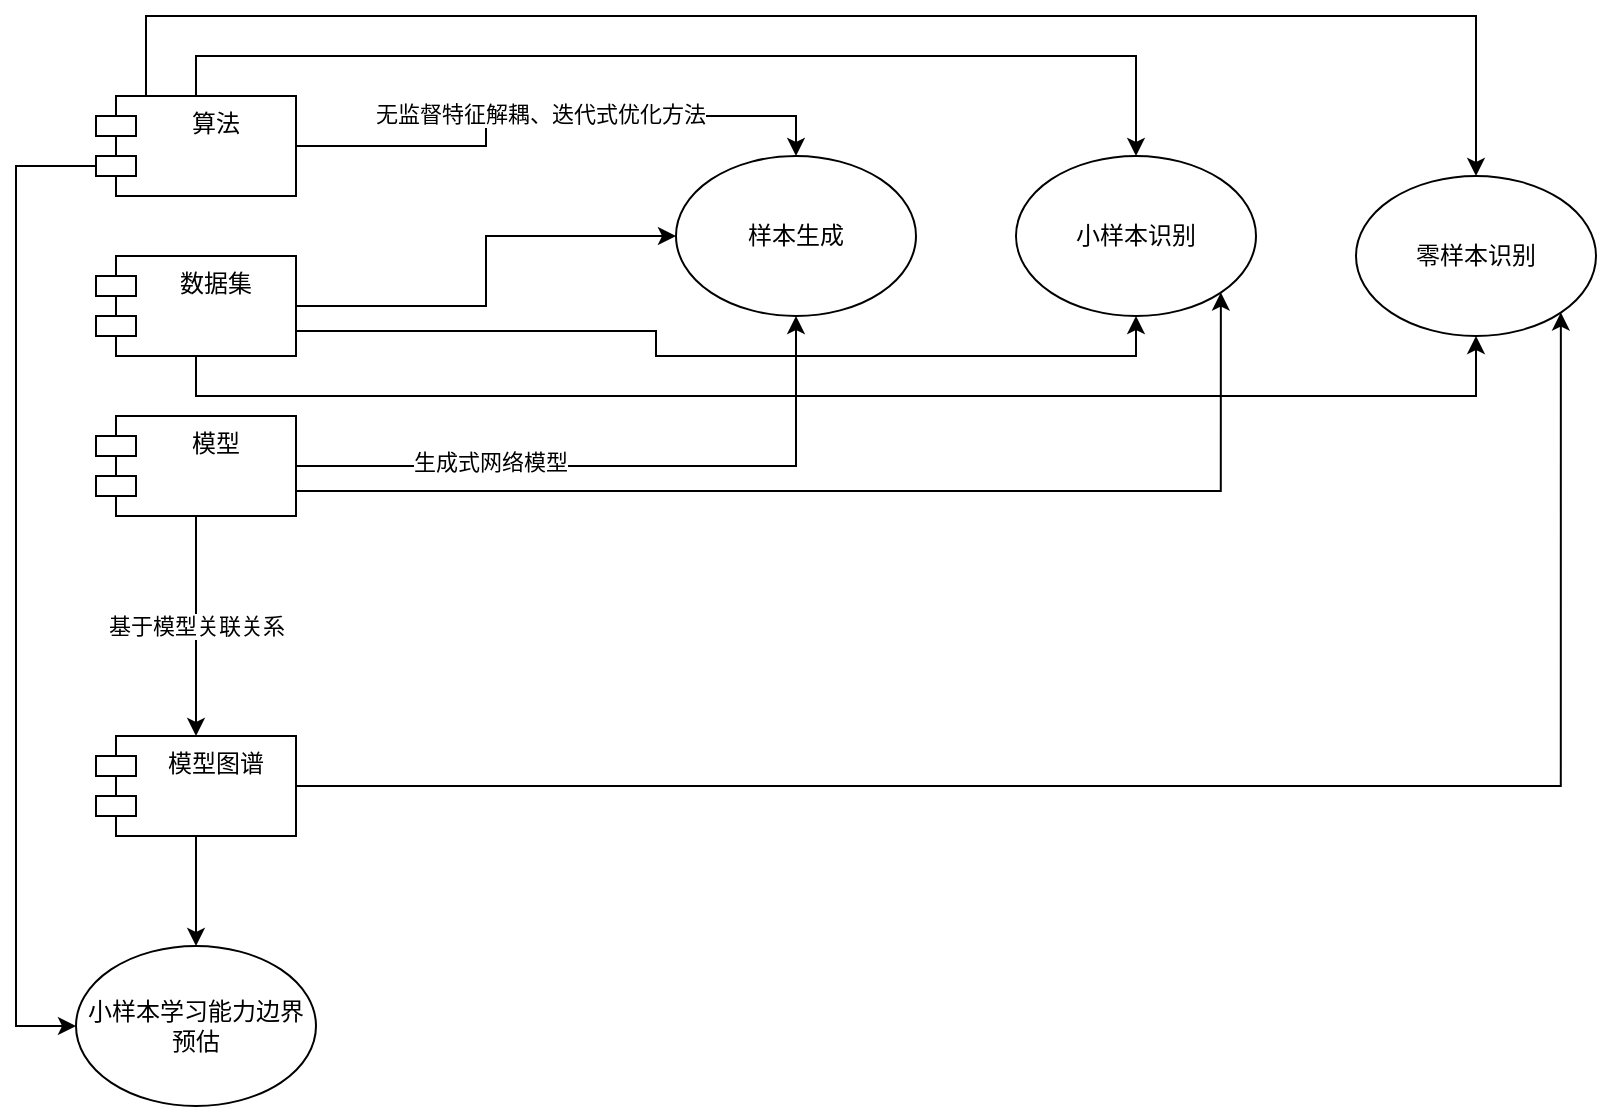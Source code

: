 <mxfile version="15.9.1" type="github">
  <diagram id="bT_RvdWp8NG1J4fWEcfj" name="Page-1">
    <mxGraphModel dx="946" dy="621" grid="1" gridSize="10" guides="1" tooltips="1" connect="1" arrows="1" fold="1" page="1" pageScale="1" pageWidth="827" pageHeight="1169" math="0" shadow="0">
      <root>
        <mxCell id="0" />
        <mxCell id="1" parent="0" />
        <mxCell id="IkrvqSo3CmZzaB0OyivU-16" style="edgeStyle=orthogonalEdgeStyle;rounded=0;orthogonalLoop=1;jettySize=auto;html=1;exitX=1;exitY=0.5;exitDx=0;exitDy=0;entryX=0.5;entryY=1;entryDx=0;entryDy=0;" edge="1" parent="1" source="R1089J_MRiyUl4vDYddP-1" target="IkrvqSo3CmZzaB0OyivU-12">
          <mxGeometry relative="1" as="geometry">
            <Array as="points">
              <mxPoint x="410" y="305" />
            </Array>
          </mxGeometry>
        </mxCell>
        <mxCell id="IkrvqSo3CmZzaB0OyivU-19" value="生成式网络模型" style="edgeLabel;html=1;align=center;verticalAlign=middle;resizable=0;points=[];" vertex="1" connectable="0" parent="IkrvqSo3CmZzaB0OyivU-16">
          <mxGeometry x="-0.403" y="2" relative="1" as="geometry">
            <mxPoint as="offset" />
          </mxGeometry>
        </mxCell>
        <mxCell id="IkrvqSo3CmZzaB0OyivU-20" value="基于模型关联关系" style="edgeStyle=orthogonalEdgeStyle;rounded=0;orthogonalLoop=1;jettySize=auto;html=1;exitX=0.5;exitY=1;exitDx=0;exitDy=0;entryX=0.5;entryY=0;entryDx=0;entryDy=0;" edge="1" parent="1" source="R1089J_MRiyUl4vDYddP-1" target="R1089J_MRiyUl4vDYddP-3">
          <mxGeometry relative="1" as="geometry" />
        </mxCell>
        <mxCell id="IkrvqSo3CmZzaB0OyivU-27" style="edgeStyle=orthogonalEdgeStyle;rounded=0;orthogonalLoop=1;jettySize=auto;html=1;exitX=1;exitY=0.75;exitDx=0;exitDy=0;entryX=1;entryY=1;entryDx=0;entryDy=0;" edge="1" parent="1" source="R1089J_MRiyUl4vDYddP-1" target="IkrvqSo3CmZzaB0OyivU-17">
          <mxGeometry relative="1" as="geometry" />
        </mxCell>
        <mxCell id="R1089J_MRiyUl4vDYddP-1" value="模型" style="shape=module;align=left;spacingLeft=20;align=center;verticalAlign=top;" parent="1" vertex="1">
          <mxGeometry x="60" y="280" width="100" height="50" as="geometry" />
        </mxCell>
        <mxCell id="IkrvqSo3CmZzaB0OyivU-15" style="edgeStyle=orthogonalEdgeStyle;rounded=0;orthogonalLoop=1;jettySize=auto;html=1;exitX=1;exitY=0.5;exitDx=0;exitDy=0;entryX=0;entryY=0.5;entryDx=0;entryDy=0;" edge="1" parent="1" source="R1089J_MRiyUl4vDYddP-2" target="IkrvqSo3CmZzaB0OyivU-12">
          <mxGeometry relative="1" as="geometry" />
        </mxCell>
        <mxCell id="IkrvqSo3CmZzaB0OyivU-26" style="edgeStyle=orthogonalEdgeStyle;rounded=0;orthogonalLoop=1;jettySize=auto;html=1;exitX=1;exitY=0.75;exitDx=0;exitDy=0;entryX=0.5;entryY=1;entryDx=0;entryDy=0;" edge="1" parent="1" source="R1089J_MRiyUl4vDYddP-2" target="IkrvqSo3CmZzaB0OyivU-17">
          <mxGeometry relative="1" as="geometry" />
        </mxCell>
        <mxCell id="IkrvqSo3CmZzaB0OyivU-30" style="edgeStyle=orthogonalEdgeStyle;rounded=0;orthogonalLoop=1;jettySize=auto;html=1;entryX=0.5;entryY=1;entryDx=0;entryDy=0;exitX=0.5;exitY=1;exitDx=0;exitDy=0;" edge="1" parent="1" source="R1089J_MRiyUl4vDYddP-2" target="IkrvqSo3CmZzaB0OyivU-28">
          <mxGeometry relative="1" as="geometry">
            <mxPoint x="150" y="250" as="sourcePoint" />
            <Array as="points">
              <mxPoint x="110" y="270" />
              <mxPoint x="750" y="270" />
            </Array>
          </mxGeometry>
        </mxCell>
        <mxCell id="R1089J_MRiyUl4vDYddP-2" value="数据集" style="shape=module;align=left;spacingLeft=20;align=center;verticalAlign=top;" parent="1" vertex="1">
          <mxGeometry x="60" y="200" width="100" height="50" as="geometry" />
        </mxCell>
        <mxCell id="IkrvqSo3CmZzaB0OyivU-22" style="edgeStyle=orthogonalEdgeStyle;rounded=0;orthogonalLoop=1;jettySize=auto;html=1;entryX=0.5;entryY=0;entryDx=0;entryDy=0;" edge="1" parent="1" source="R1089J_MRiyUl4vDYddP-3" target="IkrvqSo3CmZzaB0OyivU-21">
          <mxGeometry relative="1" as="geometry" />
        </mxCell>
        <mxCell id="IkrvqSo3CmZzaB0OyivU-31" style="edgeStyle=orthogonalEdgeStyle;rounded=0;orthogonalLoop=1;jettySize=auto;html=1;exitX=1;exitY=0.5;exitDx=0;exitDy=0;entryX=1;entryY=1;entryDx=0;entryDy=0;" edge="1" parent="1" source="R1089J_MRiyUl4vDYddP-3" target="IkrvqSo3CmZzaB0OyivU-28">
          <mxGeometry relative="1" as="geometry">
            <mxPoint x="540" y="460" as="targetPoint" />
          </mxGeometry>
        </mxCell>
        <mxCell id="R1089J_MRiyUl4vDYddP-3" value="模型图谱" style="shape=module;align=left;spacingLeft=20;align=center;verticalAlign=top;" parent="1" vertex="1">
          <mxGeometry x="60" y="440" width="100" height="50" as="geometry" />
        </mxCell>
        <mxCell id="IkrvqSo3CmZzaB0OyivU-14" style="edgeStyle=orthogonalEdgeStyle;rounded=0;orthogonalLoop=1;jettySize=auto;html=1;entryX=0.5;entryY=0;entryDx=0;entryDy=0;" edge="1" parent="1" source="IkrvqSo3CmZzaB0OyivU-3" target="IkrvqSo3CmZzaB0OyivU-12">
          <mxGeometry relative="1" as="geometry" />
        </mxCell>
        <mxCell id="IkrvqSo3CmZzaB0OyivU-18" value="无监督特征解耦、迭代式优化方法" style="edgeLabel;html=1;align=center;verticalAlign=middle;resizable=0;points=[];" vertex="1" connectable="0" parent="IkrvqSo3CmZzaB0OyivU-14">
          <mxGeometry x="-0.039" y="1" relative="1" as="geometry">
            <mxPoint as="offset" />
          </mxGeometry>
        </mxCell>
        <mxCell id="IkrvqSo3CmZzaB0OyivU-24" style="edgeStyle=orthogonalEdgeStyle;rounded=0;orthogonalLoop=1;jettySize=auto;html=1;exitX=0;exitY=0;exitDx=0;exitDy=35;exitPerimeter=0;entryX=0;entryY=0.5;entryDx=0;entryDy=0;" edge="1" parent="1" source="IkrvqSo3CmZzaB0OyivU-3" target="IkrvqSo3CmZzaB0OyivU-21">
          <mxGeometry relative="1" as="geometry">
            <Array as="points">
              <mxPoint x="20" y="155" />
              <mxPoint x="20" y="585" />
            </Array>
          </mxGeometry>
        </mxCell>
        <mxCell id="IkrvqSo3CmZzaB0OyivU-25" style="edgeStyle=orthogonalEdgeStyle;rounded=0;orthogonalLoop=1;jettySize=auto;html=1;exitX=0.5;exitY=0;exitDx=0;exitDy=0;entryX=0.5;entryY=0;entryDx=0;entryDy=0;" edge="1" parent="1" source="IkrvqSo3CmZzaB0OyivU-3" target="IkrvqSo3CmZzaB0OyivU-17">
          <mxGeometry relative="1" as="geometry" />
        </mxCell>
        <mxCell id="IkrvqSo3CmZzaB0OyivU-29" style="edgeStyle=orthogonalEdgeStyle;rounded=0;orthogonalLoop=1;jettySize=auto;html=1;exitX=0.25;exitY=0;exitDx=0;exitDy=0;entryX=0.5;entryY=0;entryDx=0;entryDy=0;" edge="1" parent="1" source="IkrvqSo3CmZzaB0OyivU-3" target="IkrvqSo3CmZzaB0OyivU-28">
          <mxGeometry relative="1" as="geometry">
            <mxPoint x="750" y="150" as="targetPoint" />
            <Array as="points">
              <mxPoint x="85" y="80" />
              <mxPoint x="750" y="80" />
            </Array>
          </mxGeometry>
        </mxCell>
        <mxCell id="IkrvqSo3CmZzaB0OyivU-3" value="算法" style="shape=module;align=left;spacingLeft=20;align=center;verticalAlign=top;" vertex="1" parent="1">
          <mxGeometry x="60" y="120" width="100" height="50" as="geometry" />
        </mxCell>
        <mxCell id="IkrvqSo3CmZzaB0OyivU-12" value="样本生成" style="ellipse;whiteSpace=wrap;html=1;" vertex="1" parent="1">
          <mxGeometry x="350" y="150" width="120" height="80" as="geometry" />
        </mxCell>
        <mxCell id="IkrvqSo3CmZzaB0OyivU-17" value="小样本识别" style="ellipse;whiteSpace=wrap;html=1;" vertex="1" parent="1">
          <mxGeometry x="520" y="150" width="120" height="80" as="geometry" />
        </mxCell>
        <mxCell id="IkrvqSo3CmZzaB0OyivU-21" value="小样本学习能力边界预估" style="ellipse;whiteSpace=wrap;html=1;" vertex="1" parent="1">
          <mxGeometry x="50" y="545" width="120" height="80" as="geometry" />
        </mxCell>
        <mxCell id="IkrvqSo3CmZzaB0OyivU-23" style="edgeStyle=orthogonalEdgeStyle;rounded=0;orthogonalLoop=1;jettySize=auto;html=1;exitX=0.5;exitY=1;exitDx=0;exitDy=0;" edge="1" parent="1" source="IkrvqSo3CmZzaB0OyivU-3" target="IkrvqSo3CmZzaB0OyivU-3">
          <mxGeometry relative="1" as="geometry" />
        </mxCell>
        <mxCell id="IkrvqSo3CmZzaB0OyivU-28" value="零样本识别" style="ellipse;whiteSpace=wrap;html=1;" vertex="1" parent="1">
          <mxGeometry x="690" y="160" width="120" height="80" as="geometry" />
        </mxCell>
      </root>
    </mxGraphModel>
  </diagram>
</mxfile>
